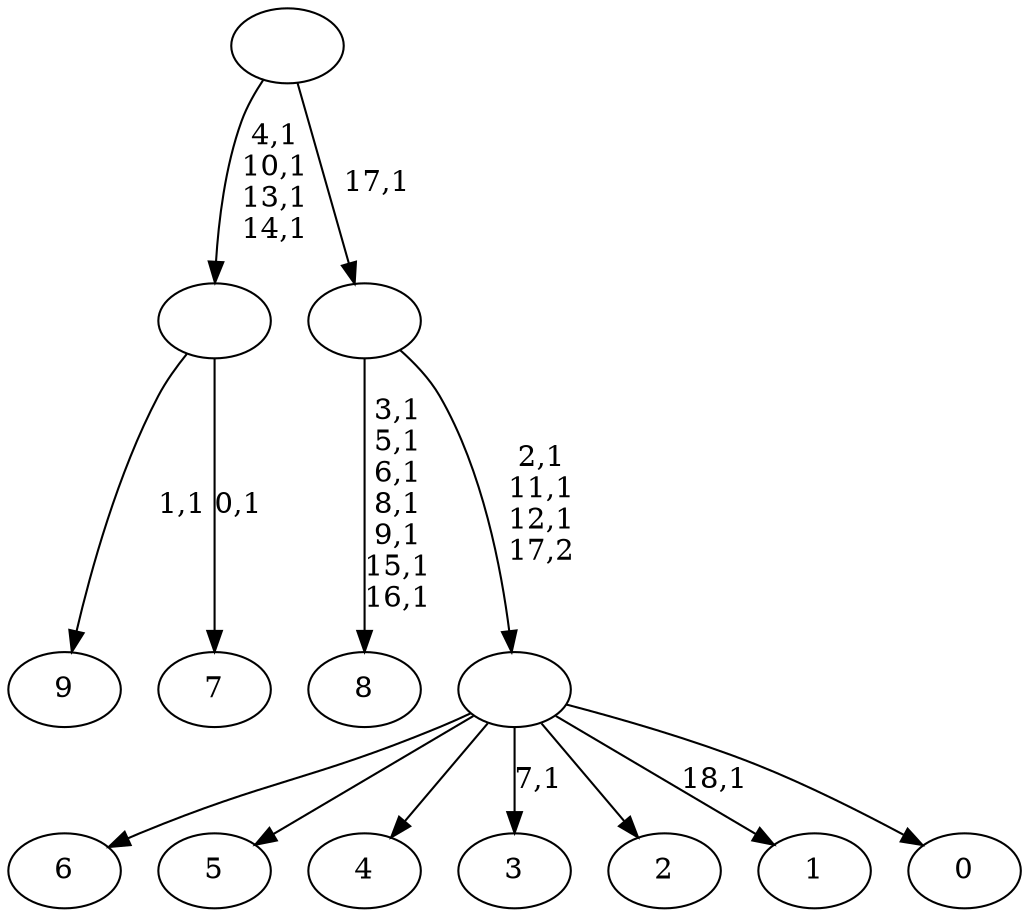 digraph T {
	29 [label="9"]
	27 [label="8"]
	19 [label="7"]
	17 [label=""]
	13 [label="6"]
	12 [label="5"]
	11 [label="4"]
	10 [label="3"]
	8 [label="2"]
	7 [label="1"]
	5 [label="0"]
	4 [label=""]
	1 [label=""]
	0 [label=""]
	17 -> 19 [label="0,1"]
	17 -> 29 [label="1,1"]
	4 -> 7 [label="18,1"]
	4 -> 10 [label="7,1"]
	4 -> 13 [label=""]
	4 -> 12 [label=""]
	4 -> 11 [label=""]
	4 -> 8 [label=""]
	4 -> 5 [label=""]
	1 -> 4 [label="2,1\n11,1\n12,1\n17,2"]
	1 -> 27 [label="3,1\n5,1\n6,1\n8,1\n9,1\n15,1\n16,1"]
	0 -> 17 [label="4,1\n10,1\n13,1\n14,1"]
	0 -> 1 [label="17,1"]
}

